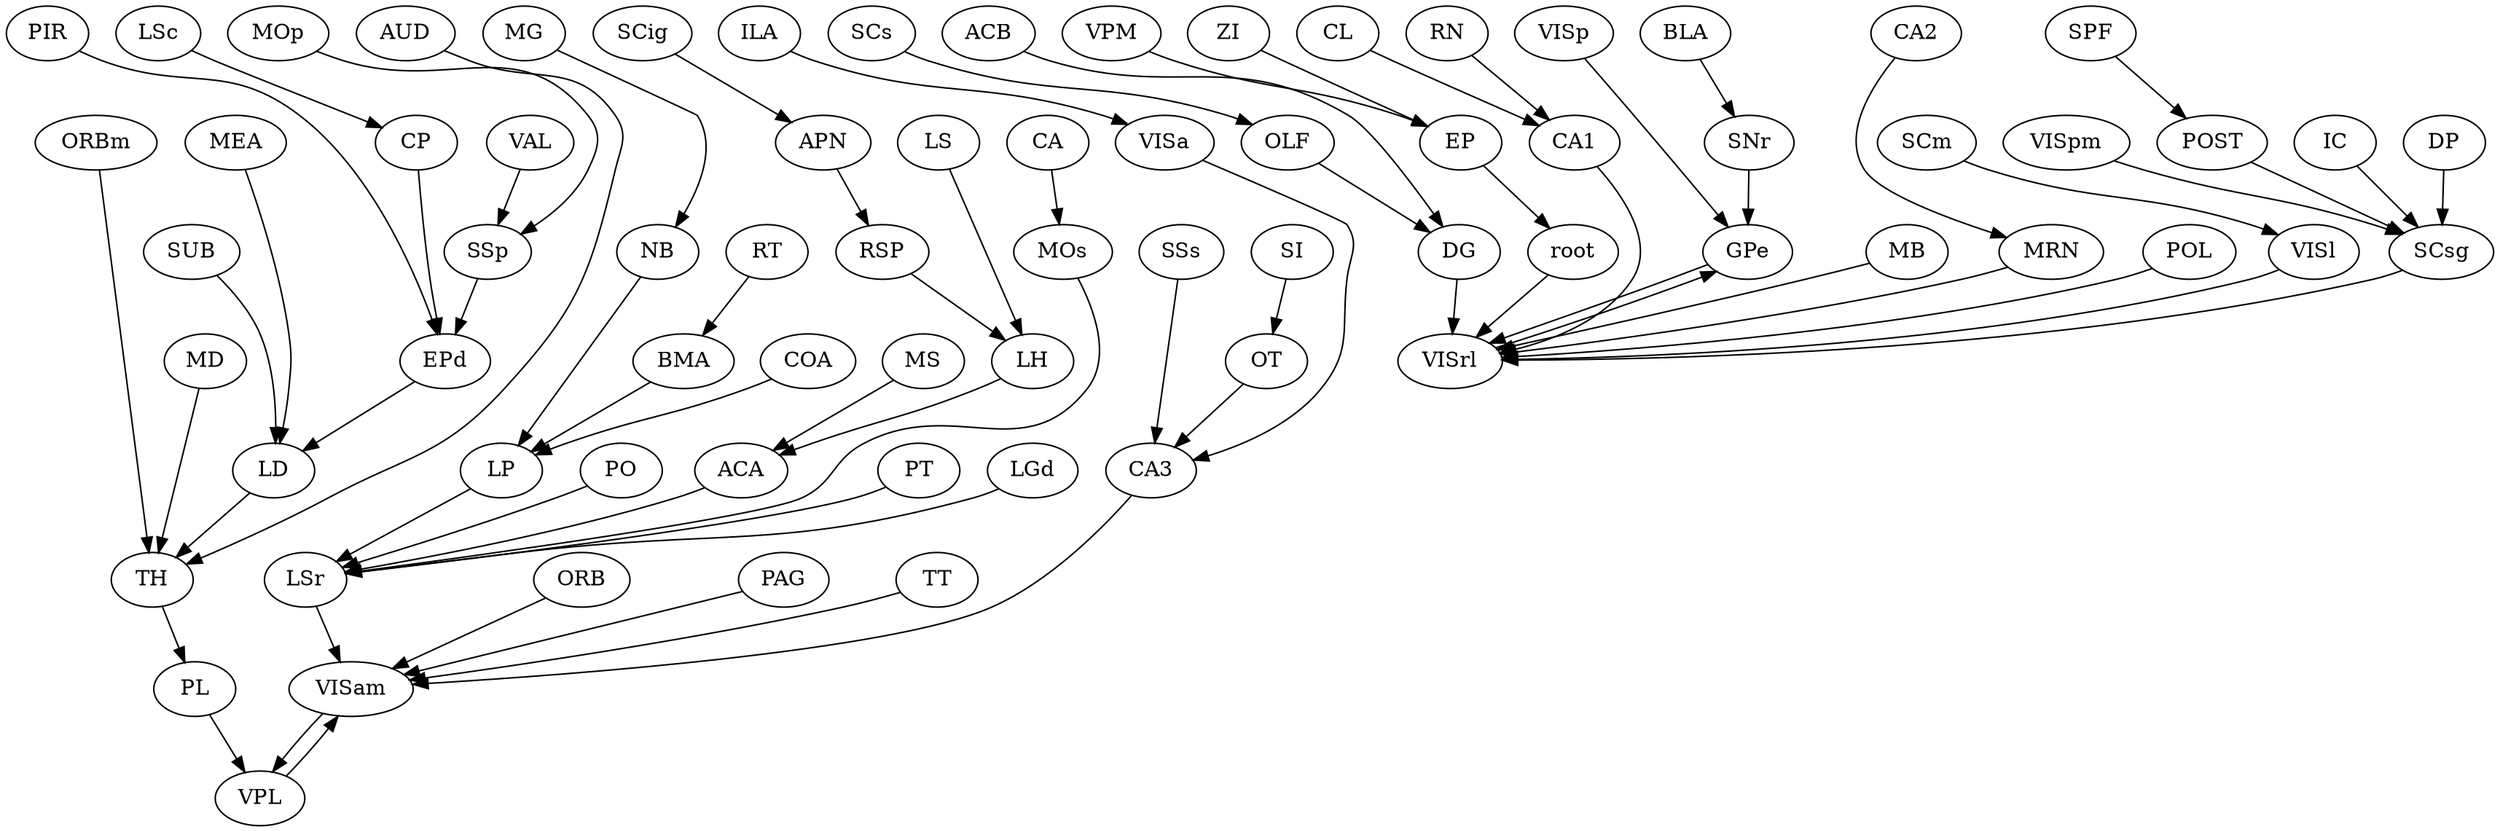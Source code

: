 strict digraph  {
LS [region="basal ganglia"];
MOs [region="non-visual cortex"];
ACA [region="non-visual cortex"];
VISp [region="visual cortex"];
CA3 [region=hippocampal];
SUB [region=hippocampal];
DG [region=hippocampal];
root;
MOp [region="non-visual cortex"];
PT [region=thalamus];
LSc [region="basal ganglia"];
CP [region="basal ganglia"];
LSr [region="basal ganglia"];
LGd [region=thalamus];
PL [region="non-visual cortex"];
MD [region=thalamus];
CA1 [region=hippocampal];
VISam [region="visual cortex"];
LH [region=thalamus];
ZI [region=midbrain];
MB [region=midbrain];
SCm [region=midbrain];
MRN [region=midbrain];
RN [region=midbrain];
SCs [region=midbrain];
MS [region="basal ganglia"];
ORB [region="non-visual cortex"];
PAG [region=midbrain];
RSP [region="non-visual cortex"];
GPe [region="basal ganglia"];
BLA [region="cortical subplate"];
VPM [region=thalamus];
SSs [region="non-visual cortex"];
TH [region=thalamus];
RT [region=thalamus];
VPL [region=thalamus];
LD [region=thalamus];
MEA [region="cortical subplate"];
ACB [region="basal ganglia"];
SI [region="basal ganglia"];
OT [region="basal ganglia"];
SNr [region="basal ganglia"];
POL [region=thalamus];
APN [region=midbrain];
LP [region=thalamus];
VISpm [region="visual cortex"];
VISa [region="visual cortex"];
MG [region=thalamus];
SPF [region=thalamus];
VISl [region="visual cortex"];
POST [region=hippocampal];
VAL [region=thalamus];
SSp [region="non-visual cortex"];
TT;
IC [region=midbrain];
SCsg [region=midbrain];
PO [region=thalamus];
CA2 [region=hippocampal];
SCig [region=midbrain];
ILA [region="non-visual cortex"];
DP [region="non-visual cortex"];
CL [region=thalamus];
NB [region=midbrain];
OLF [region="non-visual cortex"];
EP [region="cortical subplate"];
BMA [region="cortical subplate"];
COA [region="non-visual cortex"];
CA [region=hippocampal];
AUD [region="non-visual cortex"];
PIR [region="non-visual cortex"];
EPd [region="cortical subplate"];
ORBm [region="non-visual cortex"];
VISrl [region="visual cortex"];
LS -> LH  [weight="0.00038679568860399663"];
MOs -> LSr  [weight="0.00038330142660356124"];
ACA -> LSr  [weight="0.0003705933868168236"];
VISp -> GPe  [weight="0.0005674972529771688"];
CA3 -> VISam  [weight="0.0007015583669182216"];
SUB -> LD  [weight="0.0010508333689299258"];
DG -> VISrl  [weight="0.000593057946819158"];
root -> VISrl  [weight="0.0010139226259457026"];
MOp -> SSp  [weight="0.0022275382375056864"];
PT -> LSr  [weight="0.00041873125318117854"];
LSc -> CP  [weight="0.0004497129049263775"];
CP -> EPd  [weight="0.0006002431533004049"];
LSr -> VISam  [weight="0.000486585511498743"];
LGd -> LSr  [weight="0.0004315536565909831"];
PL -> VPL  [weight="0.0008234013587696636"];
MD -> TH  [weight="0.000663737024623757"];
CA1 -> VISrl  [weight="0.0004751869860984886"];
VISam -> VPL  [weight="0.0008893015982614381"];
LH -> ACA  [weight="0.00016637795563453358"];
ZI -> EP  [weight="0.0005965053935129568"];
MB -> VISrl  [weight="0.0006307136182566026"];
SCm -> VISl  [weight="0.0005132318711238081"];
MRN -> VISrl  [weight="0.0004715166682667756"];
RN -> CA1  [weight="0.000982907490103793"];
SCs -> OLF  [weight="0.0008424761920032459"];
MS -> ACA  [weight="0.0005555627432646432"];
ORB -> VISam  [weight="0.0004328919071206586"];
PAG -> VISam  [weight="0.000535234716593081"];
RSP -> LH  [weight="0.000572256588070556"];
GPe -> VISrl  [weight="0.0007891923844224383"];
BLA -> SNr  [weight="0.0005842916795563584"];
VPM -> EP  [weight="0.0006657725005547944"];
SSs -> CA3  [weight="0.0003829256531345291"];
TH -> PL  [weight="0.0003974251074057871"];
RT -> BMA  [weight="0.00045633923855934773"];
VPL -> VISam  [weight="0.000703101176616391"];
LD -> TH  [weight="0.0005591172488580855"];
MEA -> LD  [weight="0.00096049893582325"];
ACB -> DG  [weight="0.0004631859568418822"];
SI -> OT  [weight="0.0004860741482090794"];
OT -> CA3  [weight="0.0002644291332837581"];
SNr -> GPe  [weight="0.0009131026456721186"];
POL -> VISrl  [weight="0.0006221356655611254"];
APN -> RSP  [weight="0.001162324716761199"];
LP -> LSr  [weight="0.0005899800911827144"];
VISpm -> SCsg  [weight="0.0009375727354528792"];
VISa -> CA3  [weight="0.0005095331062467108"];
MG -> NB  [weight="0.0009717156507307536"];
SPF -> POST  [weight="0.0005037709206599814"];
VISl -> VISrl  [weight="0.0006481905895772327"];
POST -> SCsg  [weight="0.0003719395638555803"];
VAL -> SSp  [weight="0.002078024506083889"];
SSp -> EPd  [weight="0.0004192897889037365"];
TT -> VISam  [weight="0.0010413272525665609"];
IC -> SCsg  [weight="0.0003154875384016563"];
SCsg -> VISrl  [weight="0.0005687931057633511"];
PO -> LSr  [weight="0.0005856717773709679"];
CA2 -> MRN  [weight="0.0004684121750586307"];
SCig -> APN  [weight="0.002569575779286171"];
ILA -> VISa  [weight="0.0007096491609106491"];
DP -> SCsg  [weight="0.000653565424740044"];
CL -> CA1  [weight="0.0005224817846562242"];
NB -> LP  [weight="0.000954990525844453"];
OLF -> DG  [weight="0.00040118442019480686"];
EP -> root  [weight="0.0005983555294313417"];
BMA -> LP  [weight="0.000616104905388616"];
COA -> LP  [weight="0.0006904569637889002"];
CA -> MOs  [weight="0.0004892952098645133"];
AUD -> TH  [weight="0.0005288098163638353"];
PIR -> EPd  [weight="0.0008617055222594749"];
EPd -> LD  [weight="0.0021624308450892264"];
ORBm -> TH  [weight="0.00048134586872508925"];
VISrl -> GPe  [weight="0.000658514321179561"];
}

